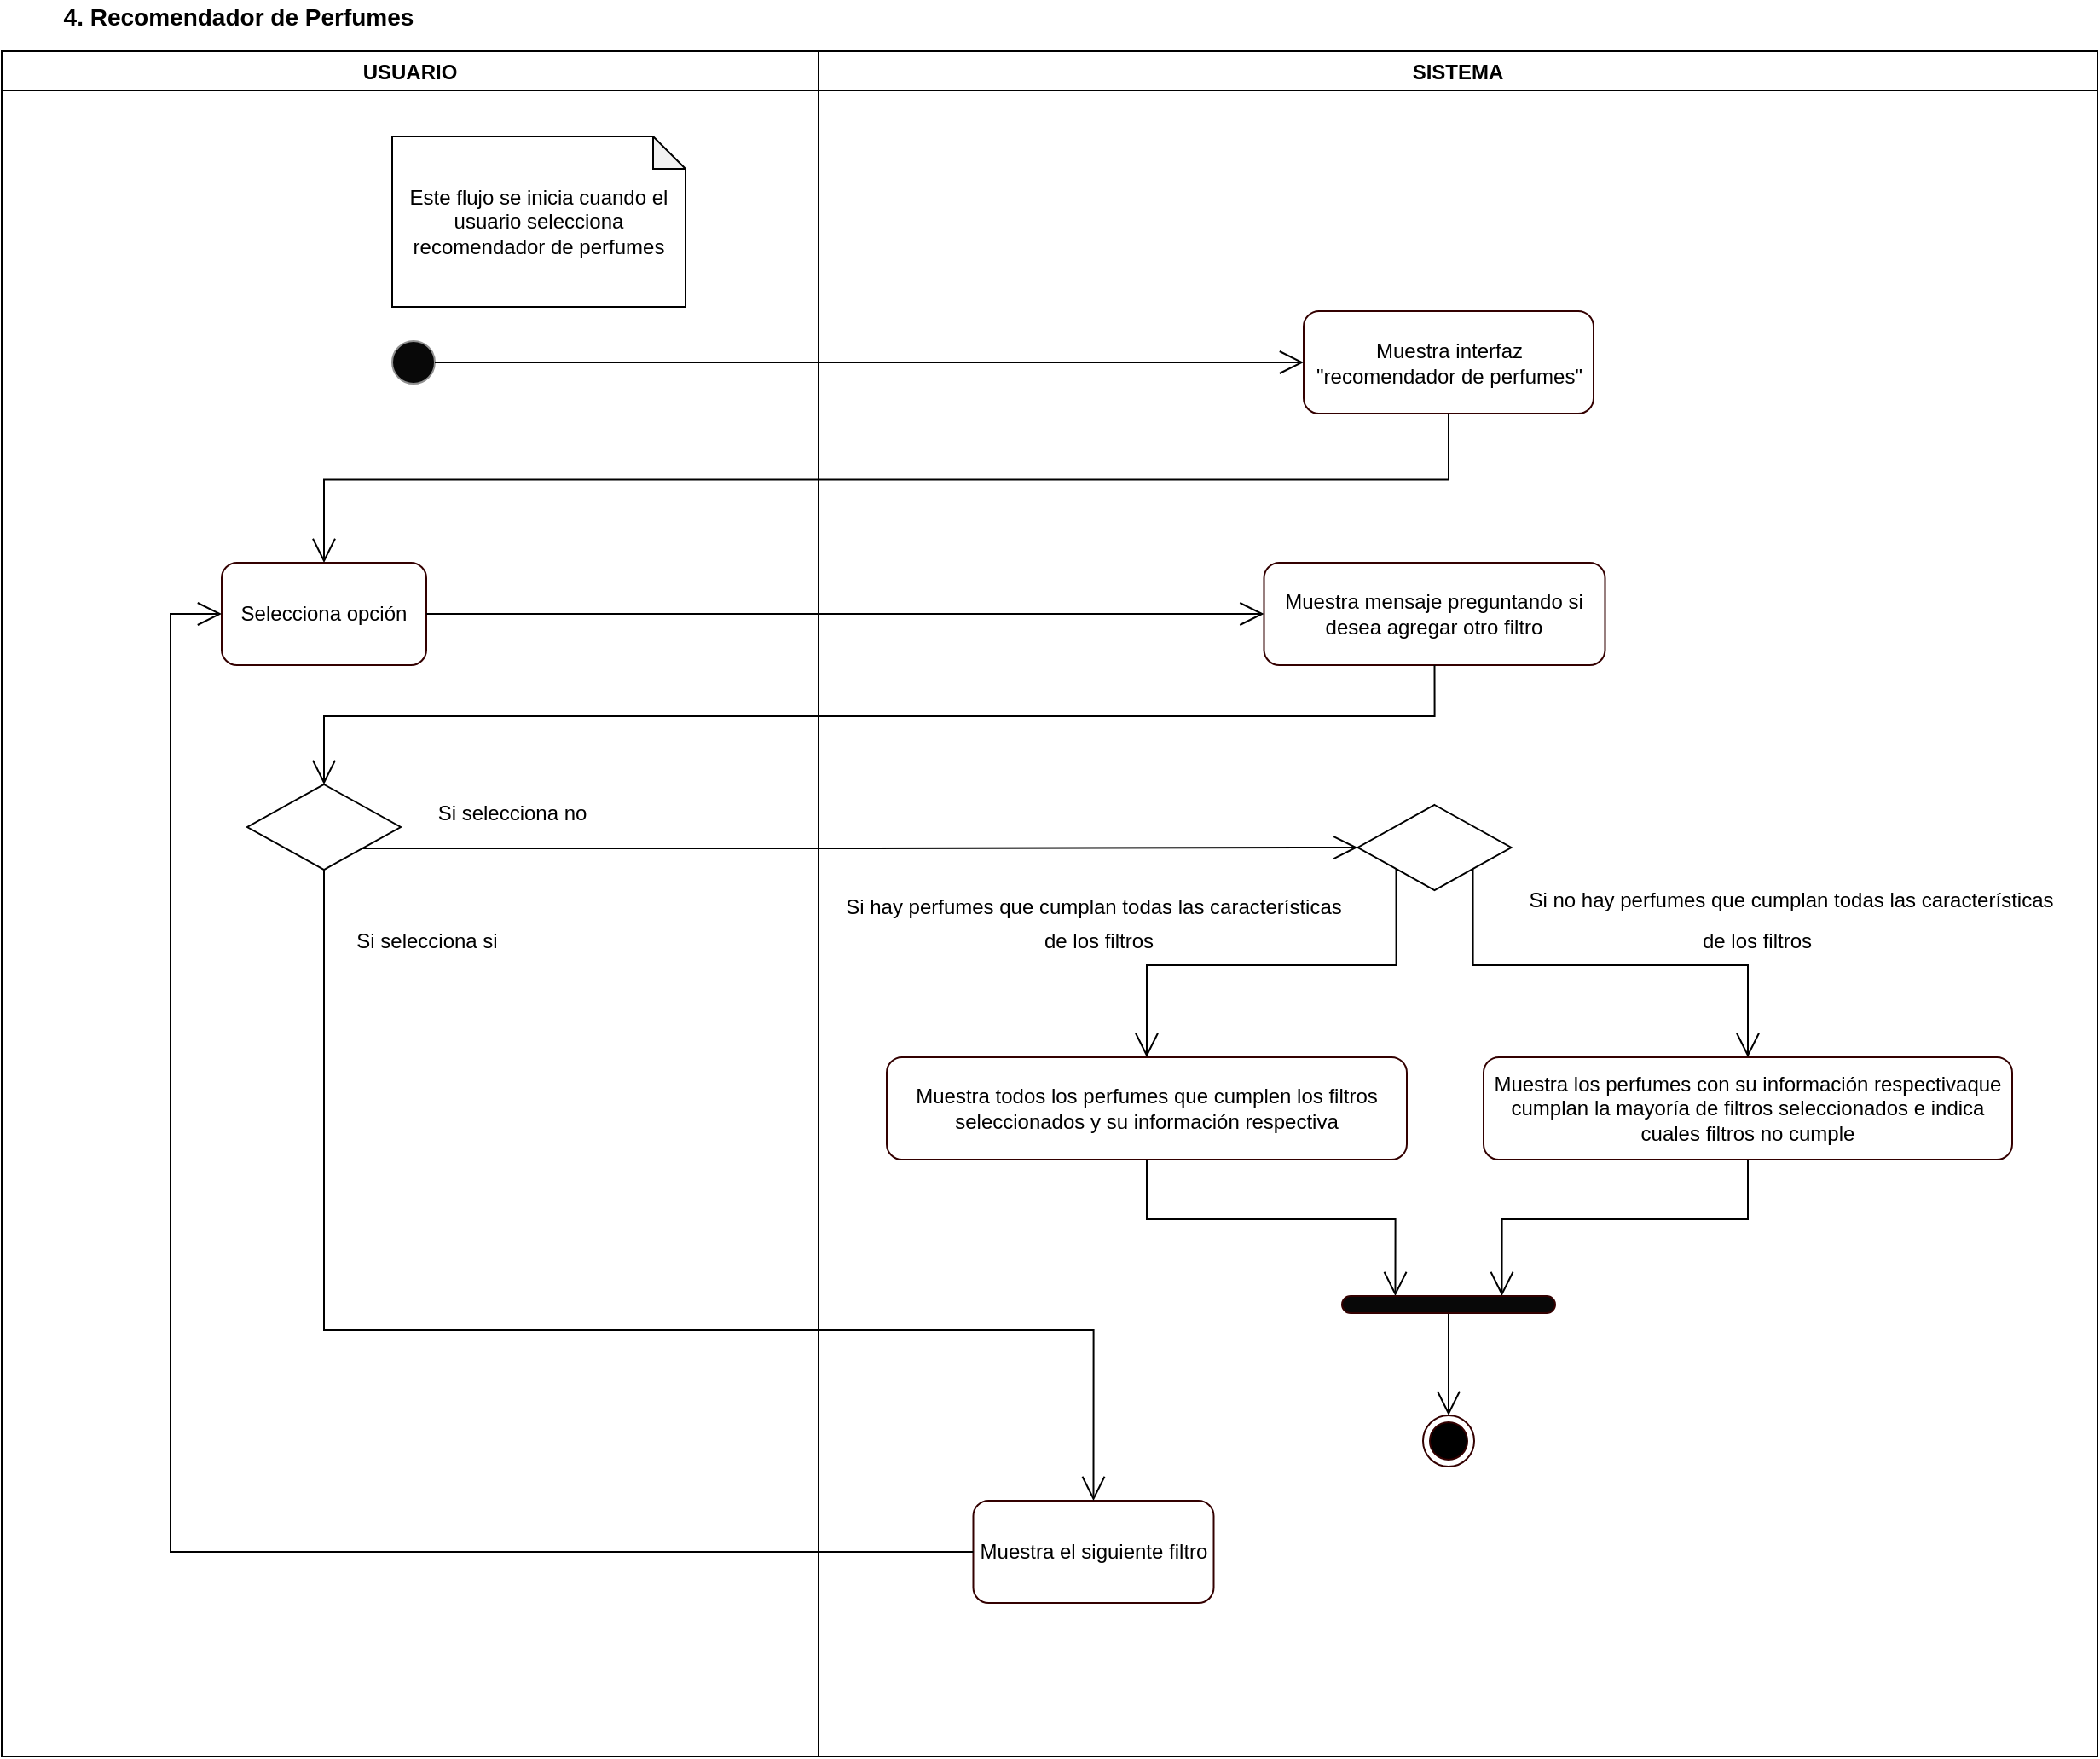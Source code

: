 <mxfile version="13.2.4" type="device"><diagram id="usdjyMedl2LyT0kTP7rD" name="Page-1"><mxGraphModel dx="898" dy="10988" grid="1" gridSize="10" guides="1" tooltips="1" connect="1" arrows="1" fold="1" page="1" pageScale="1" pageWidth="827" pageHeight="1169" math="0" shadow="0"><root><mxCell id="0"/><mxCell id="1" parent="0"/><mxCell id="cfUANLPs1cfpUvms5ylp-100" value="USUARIO" style="swimlane;gradientColor=none;" parent="1" vertex="1"><mxGeometry x="41" y="-10480" width="479" height="1000" as="geometry"/></mxCell><mxCell id="cfUANLPs1cfpUvms5ylp-101" value="" style="ellipse;whiteSpace=wrap;html=1;aspect=fixed;strokeColor=#919191;fillColor=#080808;gradientColor=none;" parent="cfUANLPs1cfpUvms5ylp-100" vertex="1"><mxGeometry x="229" y="170" width="25" height="25" as="geometry"/></mxCell><mxCell id="cfUANLPs1cfpUvms5ylp-102" value="Este flujo se inicia cuando el usuario selecciona recomendador de perfumes" style="shape=note;whiteSpace=wrap;html=1;backgroundOutline=1;darkOpacity=0.05;size=19;" parent="cfUANLPs1cfpUvms5ylp-100" vertex="1"><mxGeometry x="229" y="50" width="172" height="100" as="geometry"/></mxCell><mxCell id="cfUANLPs1cfpUvms5ylp-103" value="" style="group" parent="cfUANLPs1cfpUvms5ylp-100" vertex="1" connectable="0"><mxGeometry x="29" y="300" width="417.5" height="270" as="geometry"/></mxCell><mxCell id="cfUANLPs1cfpUvms5ylp-104" value="" style="group" parent="cfUANLPs1cfpUvms5ylp-103" vertex="1" connectable="0"><mxGeometry width="417.5" height="170" as="geometry"/></mxCell><mxCell id="cfUANLPs1cfpUvms5ylp-109" value="Selecciona opción" style="rounded=1;whiteSpace=wrap;html=1;strokeColor=#330000;fillColor=#FFFFFF;gradientColor=none;" parent="cfUANLPs1cfpUvms5ylp-104" vertex="1"><mxGeometry x="100" width="120" height="60" as="geometry"/></mxCell><mxCell id="J5fQBLRRNGO-8_ZcDvck-2" value="" style="rhombus;whiteSpace=wrap;html=1;" parent="cfUANLPs1cfpUvms5ylp-104" vertex="1"><mxGeometry x="115" y="130" width="90" height="50" as="geometry"/></mxCell><mxCell id="J5fQBLRRNGO-8_ZcDvck-7" value="Si selecciona no" style="text;html=1;align=center;verticalAlign=middle;resizable=0;points=[];autosize=1;" parent="cfUANLPs1cfpUvms5ylp-104" vertex="1"><mxGeometry x="220" y="137" width="100" height="20" as="geometry"/></mxCell><mxCell id="J5fQBLRRNGO-8_ZcDvck-8" value="Si selecciona si" style="text;html=1;align=center;verticalAlign=middle;resizable=0;points=[];autosize=1;" parent="cfUANLPs1cfpUvms5ylp-103" vertex="1"><mxGeometry x="170" y="212" width="100" height="20" as="geometry"/></mxCell><mxCell id="cfUANLPs1cfpUvms5ylp-121" value="SISTEMA" style="swimlane;gradientColor=none;" parent="1" vertex="1"><mxGeometry x="520" y="-10480" width="750" height="1000" as="geometry"/></mxCell><mxCell id="cfUANLPs1cfpUvms5ylp-122" value="Muestra interfaz &quot;recomendador de perfumes&quot;" style="rounded=1;whiteSpace=wrap;html=1;strokeColor=#330000;fillColor=#FFFFFF;gradientColor=none;" parent="cfUANLPs1cfpUvms5ylp-121" vertex="1"><mxGeometry x="284.5" y="152.5" width="170" height="60" as="geometry"/></mxCell><mxCell id="J5fQBLRRNGO-8_ZcDvck-27" style="edgeStyle=orthogonalEdgeStyle;rounded=0;orthogonalLoop=1;jettySize=auto;html=1;exitX=0.5;exitY=1;exitDx=0;exitDy=0;entryX=0.25;entryY=0;entryDx=0;entryDy=0;endArrow=open;endFill=0;endSize=12;" parent="cfUANLPs1cfpUvms5ylp-121" source="jhrf9NMhYoPA2JUa3Eh7-17" target="J5fQBLRRNGO-8_ZcDvck-25" edge="1"><mxGeometry relative="1" as="geometry"/></mxCell><mxCell id="jhrf9NMhYoPA2JUa3Eh7-17" value="Muestra todos los perfumes que cumplen los filtros seleccionados y su información respectiva" style="rounded=1;whiteSpace=wrap;html=1;strokeColor=#330000;fillColor=#FFFFFF;gradientColor=none;" parent="cfUANLPs1cfpUvms5ylp-121" vertex="1"><mxGeometry x="40" y="590" width="305" height="60" as="geometry"/></mxCell><mxCell id="cfUANLPs1cfpUvms5ylp-111" value="Muestra mensaje preguntando si desea agregar otro filtro" style="rounded=1;whiteSpace=wrap;html=1;strokeColor=#330000;fillColor=#FFFFFF;gradientColor=none;" parent="cfUANLPs1cfpUvms5ylp-121" vertex="1"><mxGeometry x="261.25" y="300" width="200" height="60" as="geometry"/></mxCell><mxCell id="J5fQBLRRNGO-8_ZcDvck-28" style="edgeStyle=orthogonalEdgeStyle;rounded=0;orthogonalLoop=1;jettySize=auto;html=1;exitX=0.5;exitY=1;exitDx=0;exitDy=0;entryX=0.75;entryY=0;entryDx=0;entryDy=0;endArrow=open;endFill=0;endSize=12;" parent="cfUANLPs1cfpUvms5ylp-121" source="J5fQBLRRNGO-8_ZcDvck-16" target="J5fQBLRRNGO-8_ZcDvck-25" edge="1"><mxGeometry relative="1" as="geometry"/></mxCell><mxCell id="J5fQBLRRNGO-8_ZcDvck-16" value="Muestra los perfumes con su información respectivaque cumplan la mayoría de filtros seleccionados e indica cuales filtros no cumple" style="rounded=1;whiteSpace=wrap;html=1;strokeColor=#330000;fillColor=#FFFFFF;gradientColor=none;" parent="cfUANLPs1cfpUvms5ylp-121" vertex="1"><mxGeometry x="390" y="590" width="310" height="60" as="geometry"/></mxCell><mxCell id="J5fQBLRRNGO-8_ZcDvck-18" style="edgeStyle=orthogonalEdgeStyle;rounded=0;orthogonalLoop=1;jettySize=auto;html=1;exitX=0;exitY=1;exitDx=0;exitDy=0;endArrow=open;endFill=0;endSize=12;" parent="cfUANLPs1cfpUvms5ylp-121" source="J5fQBLRRNGO-8_ZcDvck-17" target="jhrf9NMhYoPA2JUa3Eh7-17" edge="1"><mxGeometry relative="1" as="geometry"/></mxCell><mxCell id="J5fQBLRRNGO-8_ZcDvck-19" style="edgeStyle=orthogonalEdgeStyle;rounded=0;orthogonalLoop=1;jettySize=auto;html=1;exitX=1;exitY=1;exitDx=0;exitDy=0;entryX=0.5;entryY=0;entryDx=0;entryDy=0;endArrow=open;endFill=0;endSize=12;" parent="cfUANLPs1cfpUvms5ylp-121" source="J5fQBLRRNGO-8_ZcDvck-17" target="J5fQBLRRNGO-8_ZcDvck-16" edge="1"><mxGeometry relative="1" as="geometry"/></mxCell><mxCell id="J5fQBLRRNGO-8_ZcDvck-17" value="" style="rhombus;whiteSpace=wrap;html=1;" parent="cfUANLPs1cfpUvms5ylp-121" vertex="1"><mxGeometry x="316.25" y="442" width="90" height="50" as="geometry"/></mxCell><mxCell id="J5fQBLRRNGO-8_ZcDvck-20" value="Si hay perfumes que cumplan todas las características" style="text;html=1;align=center;verticalAlign=middle;resizable=0;points=[];autosize=1;" parent="cfUANLPs1cfpUvms5ylp-121" vertex="1"><mxGeometry x="6.25" y="492" width="310" height="20" as="geometry"/></mxCell><mxCell id="J5fQBLRRNGO-8_ZcDvck-22" value="de los filtros" style="text;html=1;align=center;verticalAlign=middle;resizable=0;points=[];autosize=1;" parent="cfUANLPs1cfpUvms5ylp-121" vertex="1"><mxGeometry x="124" y="512" width="80" height="20" as="geometry"/></mxCell><mxCell id="J5fQBLRRNGO-8_ZcDvck-23" value="Si no hay perfumes que cumplan todas las características" style="text;html=1;align=center;verticalAlign=middle;resizable=0;points=[];autosize=1;" parent="cfUANLPs1cfpUvms5ylp-121" vertex="1"><mxGeometry x="410" y="488" width="320" height="20" as="geometry"/></mxCell><mxCell id="J5fQBLRRNGO-8_ZcDvck-24" value="de los filtros" style="text;html=1;align=center;verticalAlign=middle;resizable=0;points=[];autosize=1;" parent="cfUANLPs1cfpUvms5ylp-121" vertex="1"><mxGeometry x="510" y="512" width="80" height="20" as="geometry"/></mxCell><mxCell id="J5fQBLRRNGO-8_ZcDvck-29" style="edgeStyle=orthogonalEdgeStyle;rounded=0;orthogonalLoop=1;jettySize=auto;html=1;exitX=0.5;exitY=1;exitDx=0;exitDy=0;entryX=0.5;entryY=0;entryDx=0;entryDy=0;endArrow=open;endFill=0;endSize=12;" parent="cfUANLPs1cfpUvms5ylp-121" source="J5fQBLRRNGO-8_ZcDvck-25" target="J5fQBLRRNGO-8_ZcDvck-26" edge="1"><mxGeometry relative="1" as="geometry"/></mxCell><mxCell id="J5fQBLRRNGO-8_ZcDvck-25" value="" style="rounded=1;whiteSpace=wrap;html=1;strokeColor=#330000;fillColor=#080808;gradientColor=none;arcSize=50;" parent="cfUANLPs1cfpUvms5ylp-121" vertex="1"><mxGeometry x="307" y="730" width="125" height="10" as="geometry"/></mxCell><mxCell id="J5fQBLRRNGO-8_ZcDvck-26" value="" style="ellipse;html=1;shape=endState;fillColor=#000000;strokeColor=#330000;" parent="cfUANLPs1cfpUvms5ylp-121" vertex="1"><mxGeometry x="354.5" y="800" width="30" height="30" as="geometry"/></mxCell><mxCell id="cfUANLPs1cfpUvms5ylp-115" value="Muestra el siguiente filtro" style="rounded=1;whiteSpace=wrap;html=1;strokeColor=#330000;fillColor=#FFFFFF;gradientColor=none;" parent="cfUANLPs1cfpUvms5ylp-121" vertex="1"><mxGeometry x="90.75" y="850" width="141" height="60" as="geometry"/></mxCell><mxCell id="cfUANLPs1cfpUvms5ylp-156" style="edgeStyle=orthogonalEdgeStyle;rounded=0;orthogonalLoop=1;jettySize=auto;html=1;exitX=1;exitY=0.5;exitDx=0;exitDy=0;entryX=0;entryY=0.5;entryDx=0;entryDy=0;endSize=12;endArrow=open;endFill=0;" parent="1" source="cfUANLPs1cfpUvms5ylp-101" target="cfUANLPs1cfpUvms5ylp-122" edge="1"><mxGeometry relative="1" as="geometry"/></mxCell><mxCell id="cfUANLPs1cfpUvms5ylp-157" style="edgeStyle=orthogonalEdgeStyle;rounded=0;orthogonalLoop=1;jettySize=auto;html=1;exitX=0.5;exitY=1;exitDx=0;exitDy=0;endArrow=open;endFill=0;endSize=12;" parent="1" source="cfUANLPs1cfpUvms5ylp-122" target="cfUANLPs1cfpUvms5ylp-109" edge="1"><mxGeometry relative="1" as="geometry"><mxPoint x="230" y="-10180" as="targetPoint"/></mxGeometry></mxCell><mxCell id="J5fQBLRRNGO-8_ZcDvck-5" style="edgeStyle=orthogonalEdgeStyle;rounded=0;orthogonalLoop=1;jettySize=auto;html=1;exitX=1;exitY=1;exitDx=0;exitDy=0;endArrow=open;endFill=0;endSize=12;entryX=0;entryY=0.5;entryDx=0;entryDy=0;" parent="1" source="J5fQBLRRNGO-8_ZcDvck-2" target="J5fQBLRRNGO-8_ZcDvck-17" edge="1"><mxGeometry relative="1" as="geometry"><mxPoint x="690" y="-10010" as="targetPoint"/></mxGeometry></mxCell><mxCell id="J5fQBLRRNGO-8_ZcDvck-13" style="edgeStyle=orthogonalEdgeStyle;rounded=0;orthogonalLoop=1;jettySize=auto;html=1;exitX=1;exitY=0.5;exitDx=0;exitDy=0;entryX=0;entryY=0.5;entryDx=0;entryDy=0;endArrow=open;endFill=0;endSize=12;" parent="1" source="cfUANLPs1cfpUvms5ylp-109" target="cfUANLPs1cfpUvms5ylp-111" edge="1"><mxGeometry relative="1" as="geometry"/></mxCell><mxCell id="J5fQBLRRNGO-8_ZcDvck-14" style="edgeStyle=orthogonalEdgeStyle;rounded=0;orthogonalLoop=1;jettySize=auto;html=1;exitX=0.5;exitY=1;exitDx=0;exitDy=0;entryX=0.5;entryY=0;entryDx=0;entryDy=0;endArrow=open;endFill=0;endSize=12;" parent="1" source="cfUANLPs1cfpUvms5ylp-111" target="J5fQBLRRNGO-8_ZcDvck-2" edge="1"><mxGeometry relative="1" as="geometry"/></mxCell><mxCell id="J5fQBLRRNGO-8_ZcDvck-31" style="edgeStyle=orthogonalEdgeStyle;rounded=0;orthogonalLoop=1;jettySize=auto;html=1;exitX=0.5;exitY=1;exitDx=0;exitDy=0;entryX=0.5;entryY=0;entryDx=0;entryDy=0;endArrow=open;endFill=0;endSize=12;" parent="1" source="J5fQBLRRNGO-8_ZcDvck-2" target="cfUANLPs1cfpUvms5ylp-115" edge="1"><mxGeometry relative="1" as="geometry"><Array as="points"><mxPoint x="230" y="-9730"/><mxPoint x="681" y="-9730"/></Array></mxGeometry></mxCell><mxCell id="J5fQBLRRNGO-8_ZcDvck-32" style="edgeStyle=orthogonalEdgeStyle;rounded=0;orthogonalLoop=1;jettySize=auto;html=1;exitX=0;exitY=0.5;exitDx=0;exitDy=0;entryX=0;entryY=0.5;entryDx=0;entryDy=0;endArrow=open;endFill=0;endSize=12;" parent="1" source="cfUANLPs1cfpUvms5ylp-115" target="cfUANLPs1cfpUvms5ylp-109" edge="1"><mxGeometry relative="1" as="geometry"/></mxCell><mxCell id="X-rEPuNw0FV-g0aPgU38-1" value="4. Recomendador de Perfumes" style="text;html=1;strokeColor=none;fillColor=none;align=center;verticalAlign=middle;whiteSpace=wrap;rounded=0;fontFamily=Arial;fontSize=14;fontStyle=1" vertex="1" parent="1"><mxGeometry x="70" y="-10510" width="220" height="20" as="geometry"/></mxCell></root></mxGraphModel></diagram></mxfile>